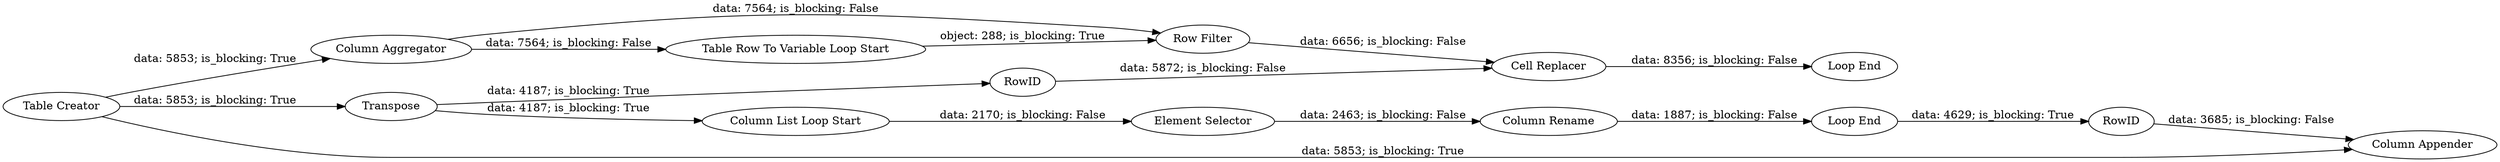 digraph {
	"-2423889955609155471_64" [label="Element Selector"]
	"-2423889955609155471_53" [label="Column Aggregator"]
	"-2423889955609155471_54" [label=Transpose]
	"-2423889955609155471_70" [label="Column Appender"]
	"-2423889955609155471_52" [label="Table Creator"]
	"-2423889955609155471_57" [label=RowID]
	"-2423889955609155471_63" [label="Column List Loop Start"]
	"-2423889955609155471_69" [label="Column Rename"]
	"-2423889955609155471_67" [label="Loop End"]
	"-2423889955609155471_60" [label="Row Filter"]
	"-2423889955609155471_66" [label=RowID]
	"-2423889955609155471_58" [label="Cell Replacer"]
	"-2423889955609155471_61" [label="Loop End"]
	"-2423889955609155471_59" [label="Table Row To Variable Loop Start"]
	"-2423889955609155471_67" -> "-2423889955609155471_66" [label="data: 4629; is_blocking: True"]
	"-2423889955609155471_58" -> "-2423889955609155471_61" [label="data: 8356; is_blocking: False"]
	"-2423889955609155471_69" -> "-2423889955609155471_67" [label="data: 1887; is_blocking: False"]
	"-2423889955609155471_52" -> "-2423889955609155471_54" [label="data: 5853; is_blocking: True"]
	"-2423889955609155471_54" -> "-2423889955609155471_57" [label="data: 4187; is_blocking: True"]
	"-2423889955609155471_53" -> "-2423889955609155471_60" [label="data: 7564; is_blocking: False"]
	"-2423889955609155471_60" -> "-2423889955609155471_58" [label="data: 6656; is_blocking: False"]
	"-2423889955609155471_64" -> "-2423889955609155471_69" [label="data: 2463; is_blocking: False"]
	"-2423889955609155471_52" -> "-2423889955609155471_53" [label="data: 5853; is_blocking: True"]
	"-2423889955609155471_57" -> "-2423889955609155471_58" [label="data: 5872; is_blocking: False"]
	"-2423889955609155471_66" -> "-2423889955609155471_70" [label="data: 3685; is_blocking: False"]
	"-2423889955609155471_54" -> "-2423889955609155471_63" [label="data: 4187; is_blocking: True"]
	"-2423889955609155471_53" -> "-2423889955609155471_59" [label="data: 7564; is_blocking: False"]
	"-2423889955609155471_59" -> "-2423889955609155471_60" [label="object: 288; is_blocking: True"]
	"-2423889955609155471_52" -> "-2423889955609155471_70" [label="data: 5853; is_blocking: True"]
	"-2423889955609155471_63" -> "-2423889955609155471_64" [label="data: 2170; is_blocking: False"]
	rankdir=LR
}
